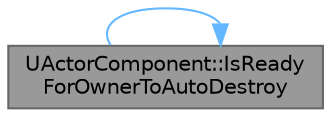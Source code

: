 digraph "UActorComponent::IsReadyForOwnerToAutoDestroy"
{
 // INTERACTIVE_SVG=YES
 // LATEX_PDF_SIZE
  bgcolor="transparent";
  edge [fontname=Helvetica,fontsize=10,labelfontname=Helvetica,labelfontsize=10];
  node [fontname=Helvetica,fontsize=10,shape=box,height=0.2,width=0.4];
  rankdir="LR";
  Node1 [id="Node000001",label="UActorComponent::IsReady\lForOwnerToAutoDestroy",height=0.2,width=0.4,color="gray40", fillcolor="grey60", style="filled", fontcolor="black",tooltip="Overridable check for a component to indicate to its Owner that it should prevent the Actor from auto..."];
  Node1 -> Node1 [id="edge1_Node000001_Node000001",color="steelblue1",style="solid",tooltip=" "];
}
